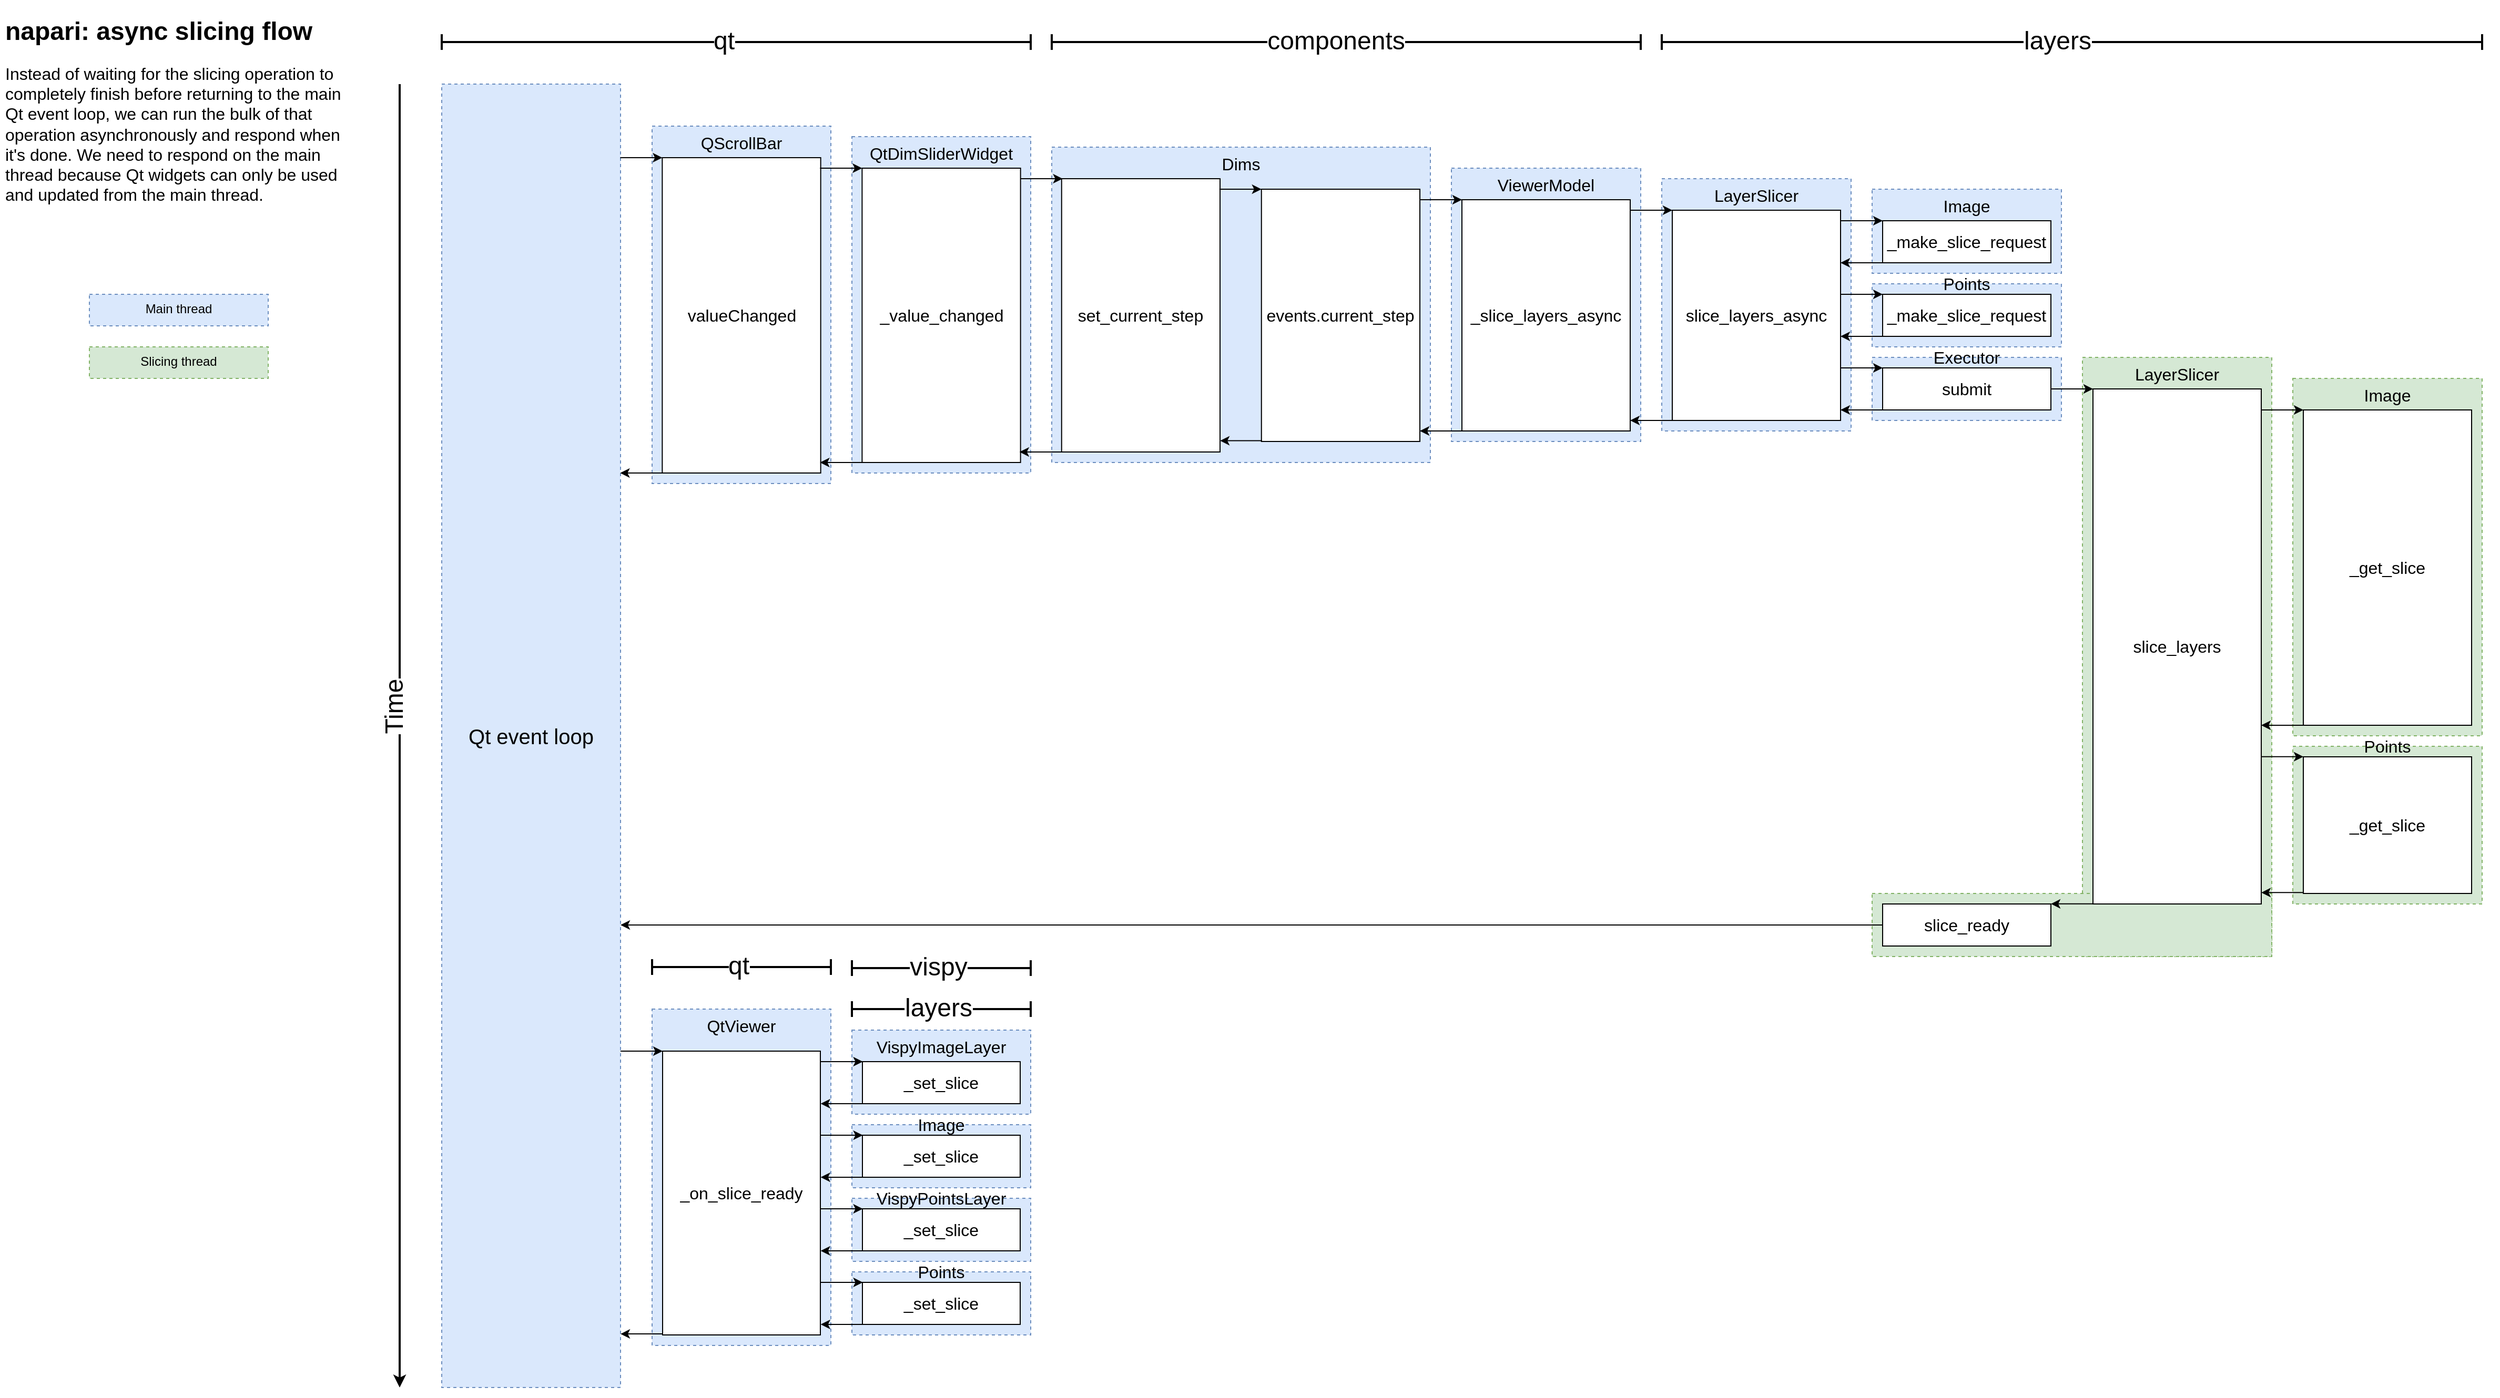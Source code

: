 <mxfile version="20.0.4" type="github">
  <diagram id="Yj_vzEqTpsTSU6RkFpzm" name="Page-1">
    <mxGraphModel dx="2852" dy="1602" grid="1" gridSize="10" guides="1" tooltips="1" connect="1" arrows="1" fold="1" page="1" pageScale="1" pageWidth="850" pageHeight="1100" math="0" shadow="0">
      <root>
        <mxCell id="0" />
        <mxCell id="1" parent="0" />
        <mxCell id="ODCxSDIAOIF_QO2Thnrf-43" value="VispyPointsLayer" style="rounded=0;whiteSpace=wrap;html=1;verticalAlign=top;align=center;spacingLeft=0;spacingTop=-16;dashed=1;fillColor=#dae8fc;strokeColor=#6c8ebf;fontSize=16;horizontal=1;" parent="1" vertex="1">
          <mxGeometry x="820" y="1140" width="170" height="60" as="geometry" />
        </mxCell>
        <mxCell id="ODCxSDIAOIF_QO2Thnrf-13" value="LayerSlicer" style="rounded=0;whiteSpace=wrap;html=1;verticalAlign=top;align=center;spacingLeft=0;spacingTop=0;dashed=1;fillColor=#d5e8d4;strokeColor=#82b366;fontSize=16;" parent="1" vertex="1">
          <mxGeometry x="1990" y="340" width="180" height="570" as="geometry" />
        </mxCell>
        <mxCell id="WacXzg7qdyJpNJZn4_8L-21" value="" style="rounded=0;whiteSpace=wrap;html=1;verticalAlign=top;align=center;spacingLeft=0;spacingTop=0;dashed=1;fillColor=#d5e8d4;strokeColor=#82b366;fontSize=16;borderRight=none;" vertex="1" parent="1">
          <mxGeometry x="1790" y="850" width="380" height="60" as="geometry" />
        </mxCell>
        <mxCell id="ODCxSDIAOIF_QO2Thnrf-40" value="VispyImageLayer" style="rounded=0;whiteSpace=wrap;html=1;verticalAlign=top;align=center;spacingLeft=0;spacingTop=0;dashed=1;fillColor=#dae8fc;strokeColor=#6c8ebf;fontSize=16;horizontal=1;" parent="1" vertex="1">
          <mxGeometry x="820" y="980" width="170" height="80" as="geometry" />
        </mxCell>
        <mxCell id="ODCxSDIAOIF_QO2Thnrf-18" value="Points" style="rounded=0;whiteSpace=wrap;html=1;verticalAlign=top;align=center;spacingLeft=0;spacingTop=-16;dashed=1;fillColor=#d5e8d4;horizontal=1;strokeColor=#82b366;fontSize=16;" parent="1" vertex="1">
          <mxGeometry x="2190" y="710" width="180" height="150" as="geometry" />
        </mxCell>
        <mxCell id="ODCxSDIAOIF_QO2Thnrf-16" value="Image" style="rounded=0;whiteSpace=wrap;html=1;verticalAlign=top;align=center;spacingLeft=0;spacingTop=0;dashed=1;fillColor=#d5e8d4;horizontal=1;strokeColor=#82b366;fontSize=16;" parent="1" vertex="1">
          <mxGeometry x="2190" y="360" width="180" height="340" as="geometry" />
        </mxCell>
        <mxCell id="ODCxSDIAOIF_QO2Thnrf-6" value="Points" style="rounded=0;whiteSpace=wrap;html=1;verticalAlign=top;align=center;spacingLeft=0;spacingTop=-16;dashed=1;fillColor=#dae8fc;horizontal=1;strokeColor=#6c8ebf;fontSize=16;" parent="1" vertex="1">
          <mxGeometry x="1790" y="270" width="180" height="60" as="geometry" />
        </mxCell>
        <mxCell id="ODCxSDIAOIF_QO2Thnrf-4" value="Image" style="rounded=0;whiteSpace=wrap;html=1;verticalAlign=top;align=center;spacingLeft=0;spacingTop=0;dashed=1;fillColor=#dae8fc;horizontal=1;strokeColor=#6c8ebf;fontSize=16;" parent="1" vertex="1">
          <mxGeometry x="1790" y="180" width="180" height="80" as="geometry" />
        </mxCell>
        <mxCell id="ODCxSDIAOIF_QO2Thnrf-2" value="LayerSlicer" style="rounded=0;whiteSpace=wrap;html=1;verticalAlign=top;align=center;spacingLeft=0;spacingTop=0;dashed=1;fillColor=#dae8fc;strokeColor=#6c8ebf;fontSize=16;" parent="1" vertex="1">
          <mxGeometry x="1590" y="170" width="180" height="240" as="geometry" />
        </mxCell>
        <mxCell id="6yyRVk2ILkX0JGuf4gln-4" value="ViewerModel" style="rounded=0;whiteSpace=wrap;html=1;verticalAlign=top;align=center;spacingLeft=0;spacingTop=0;dashed=1;fillColor=#dae8fc;strokeColor=#6c8ebf;fontSize=16;" parent="1" vertex="1">
          <mxGeometry x="1390" y="160" width="180" height="260" as="geometry" />
        </mxCell>
        <mxCell id="6yyRVk2ILkX0JGuf4gln-6" value="_slice_layers_async" style="rounded=0;whiteSpace=wrap;html=1;fontSize=16;" parent="1" vertex="1">
          <mxGeometry x="1400" y="190" width="160" height="220" as="geometry" />
        </mxCell>
        <mxCell id="6yyRVk2ILkX0JGuf4gln-2" value="Dims" style="rounded=0;whiteSpace=wrap;html=1;verticalAlign=top;align=center;spacingLeft=0;spacingTop=0;dashed=1;fillColor=#dae8fc;strokeColor=#6c8ebf;fontSize=16;" parent="1" vertex="1">
          <mxGeometry x="1010" y="140" width="360" height="300" as="geometry" />
        </mxCell>
        <mxCell id="6yyRVk2ILkX0JGuf4gln-3" value="events.current_step" style="rounded=0;whiteSpace=wrap;html=1;fontSize=16;" parent="1" vertex="1">
          <mxGeometry x="1209.38" y="180" width="150.63" height="240" as="geometry" />
        </mxCell>
        <mxCell id="6yyRVk2ILkX0JGuf4gln-46" value="QtDimSliderWidget" style="rounded=0;whiteSpace=wrap;html=1;verticalAlign=top;align=center;spacingLeft=0;spacingTop=0;dashed=1;fillColor=#dae8fc;strokeColor=#6c8ebf;fontSize=16;" parent="1" vertex="1">
          <mxGeometry x="820" y="130" width="170" height="320" as="geometry" />
        </mxCell>
        <mxCell id="6yyRVk2ILkX0JGuf4gln-47" value="_value_changed" style="rounded=0;whiteSpace=wrap;html=1;fontSize=16;" parent="1" vertex="1">
          <mxGeometry x="829.69" y="160" width="150.63" height="280" as="geometry" />
        </mxCell>
        <mxCell id="6yyRVk2ILkX0JGuf4gln-48" value="QScrollBar" style="rounded=0;whiteSpace=wrap;html=1;verticalAlign=top;align=center;spacingLeft=0;spacingTop=0;dashed=1;fillColor=#dae8fc;strokeColor=#6c8ebf;fontSize=16;" parent="1" vertex="1">
          <mxGeometry x="630" y="120" width="170" height="340" as="geometry" />
        </mxCell>
        <mxCell id="6yyRVk2ILkX0JGuf4gln-49" value="valueChanged" style="rounded=0;whiteSpace=wrap;html=1;fontSize=16;" parent="1" vertex="1">
          <mxGeometry x="639.69" y="150" width="150.63" height="300" as="geometry" />
        </mxCell>
        <mxCell id="6yyRVk2ILkX0JGuf4gln-50" value="set_current_step" style="rounded=0;whiteSpace=wrap;html=1;fontSize=16;" parent="1" vertex="1">
          <mxGeometry x="1019.38" y="170" width="150.63" height="260" as="geometry" />
        </mxCell>
        <mxCell id="6yyRVk2ILkX0JGuf4gln-52" value="" style="endArrow=classic;html=1;rounded=0;fontSize=16;" parent="1" edge="1">
          <mxGeometry width="50" height="50" relative="1" as="geometry">
            <mxPoint x="789.69" y="160" as="sourcePoint" />
            <mxPoint x="829.69" y="160" as="targetPoint" />
          </mxGeometry>
        </mxCell>
        <mxCell id="6yyRVk2ILkX0JGuf4gln-53" value="" style="endArrow=classic;html=1;rounded=0;fontSize=16;" parent="1" edge="1">
          <mxGeometry width="50" height="50" relative="1" as="geometry">
            <mxPoint x="980.32" y="170" as="sourcePoint" />
            <mxPoint x="1020.32" y="170" as="targetPoint" />
          </mxGeometry>
        </mxCell>
        <mxCell id="6yyRVk2ILkX0JGuf4gln-54" value="" style="endArrow=classic;html=1;rounded=0;fontSize=16;" parent="1" edge="1">
          <mxGeometry width="50" height="50" relative="1" as="geometry">
            <mxPoint x="1169.38" y="180" as="sourcePoint" />
            <mxPoint x="1209.38" y="180" as="targetPoint" />
          </mxGeometry>
        </mxCell>
        <mxCell id="6yyRVk2ILkX0JGuf4gln-55" value="" style="endArrow=classic;html=1;rounded=0;fontSize=16;" parent="1" edge="1">
          <mxGeometry width="50" height="50" relative="1" as="geometry">
            <mxPoint x="1360.0" y="190" as="sourcePoint" />
            <mxPoint x="1400.0" y="190" as="targetPoint" />
          </mxGeometry>
        </mxCell>
        <mxCell id="6yyRVk2ILkX0JGuf4gln-56" value="" style="endArrow=classic;html=1;rounded=0;fontSize=16;" parent="1" edge="1">
          <mxGeometry width="50" height="50" relative="1" as="geometry">
            <mxPoint x="1560" y="200" as="sourcePoint" />
            <mxPoint x="1600" y="200" as="targetPoint" />
          </mxGeometry>
        </mxCell>
        <mxCell id="6yyRVk2ILkX0JGuf4gln-69" value="" style="endArrow=classic;html=1;rounded=0;fontSize=16;" parent="1" edge="1">
          <mxGeometry width="50" height="50" relative="1" as="geometry">
            <mxPoint x="1400.01" y="410.0" as="sourcePoint" />
            <mxPoint x="1360.01" y="410.0" as="targetPoint" />
          </mxGeometry>
        </mxCell>
        <mxCell id="6yyRVk2ILkX0JGuf4gln-70" value="" style="endArrow=classic;html=1;rounded=0;fontSize=16;" parent="1" edge="1">
          <mxGeometry width="50" height="50" relative="1" as="geometry">
            <mxPoint x="1210.01" y="419.31" as="sourcePoint" />
            <mxPoint x="1170.01" y="419.31" as="targetPoint" />
          </mxGeometry>
        </mxCell>
        <mxCell id="6yyRVk2ILkX0JGuf4gln-71" value="" style="endArrow=classic;html=1;rounded=0;fontSize=16;" parent="1" edge="1">
          <mxGeometry width="50" height="50" relative="1" as="geometry">
            <mxPoint x="1019.38" y="430.0" as="sourcePoint" />
            <mxPoint x="979.38" y="430.0" as="targetPoint" />
          </mxGeometry>
        </mxCell>
        <mxCell id="6yyRVk2ILkX0JGuf4gln-72" value="" style="endArrow=classic;html=1;rounded=0;fontSize=16;" parent="1" edge="1">
          <mxGeometry width="50" height="50" relative="1" as="geometry">
            <mxPoint x="829.69" y="440.0" as="sourcePoint" />
            <mxPoint x="789.69" y="440.0" as="targetPoint" />
          </mxGeometry>
        </mxCell>
        <mxCell id="6yyRVk2ILkX0JGuf4gln-102" value="&lt;h1&gt;napari: async slicing flow&amp;nbsp;&lt;/h1&gt;&lt;p&gt;&lt;font style=&quot;font-size: 16px;&quot;&gt;Instead of waiting for the slicing operation to completely finish before returning to the main Qt event loop, we can run the bulk of that operation asynchronously and respond when it&#39;s done. We need to respond on the main thread because Qt widgets can only be used and updated from the main thread.&amp;nbsp;&lt;/font&gt;&lt;/p&gt;" style="text;html=1;strokeColor=none;fillColor=none;spacing=5;spacingTop=-20;whiteSpace=wrap;overflow=hidden;rounded=0;dashed=1;dashPattern=1 1;" parent="1" vertex="1">
          <mxGeometry x="10" y="10" width="340" height="260" as="geometry" />
        </mxCell>
        <mxCell id="ODCxSDIAOIF_QO2Thnrf-1" value="slice_layers_async" style="rounded=0;whiteSpace=wrap;html=1;fontSize=16;" parent="1" vertex="1">
          <mxGeometry x="1600" y="200" width="160" height="200" as="geometry" />
        </mxCell>
        <mxCell id="ODCxSDIAOIF_QO2Thnrf-5" value="_make_slice_request" style="rounded=0;whiteSpace=wrap;html=1;fontSize=16;" parent="1" vertex="1">
          <mxGeometry x="1800" y="210" width="160" height="40" as="geometry" />
        </mxCell>
        <mxCell id="ODCxSDIAOIF_QO2Thnrf-8" value="Executor" style="rounded=0;whiteSpace=wrap;html=1;verticalAlign=top;align=center;spacingLeft=0;spacingTop=-16;dashed=1;fillColor=#dae8fc;horizontal=1;strokeColor=#6c8ebf;fontSize=16;" parent="1" vertex="1">
          <mxGeometry x="1790" y="340" width="180" height="60" as="geometry" />
        </mxCell>
        <mxCell id="ODCxSDIAOIF_QO2Thnrf-9" value="submit" style="rounded=0;whiteSpace=wrap;html=1;fontSize=16;" parent="1" vertex="1">
          <mxGeometry x="1800" y="350" width="160" height="40" as="geometry" />
        </mxCell>
        <mxCell id="ODCxSDIAOIF_QO2Thnrf-10" value="" style="endArrow=classic;html=1;rounded=0;fontSize=16;" parent="1" edge="1">
          <mxGeometry width="50" height="50" relative="1" as="geometry">
            <mxPoint x="1800" y="390.0" as="sourcePoint" />
            <mxPoint x="1760" y="390.0" as="targetPoint" />
          </mxGeometry>
        </mxCell>
        <mxCell id="ODCxSDIAOIF_QO2Thnrf-11" value="" style="endArrow=classic;html=1;rounded=0;fontSize=16;" parent="1" edge="1">
          <mxGeometry width="50" height="50" relative="1" as="geometry">
            <mxPoint x="1760" y="350.0" as="sourcePoint" />
            <mxPoint x="1800" y="350.0" as="targetPoint" />
          </mxGeometry>
        </mxCell>
        <mxCell id="ODCxSDIAOIF_QO2Thnrf-12" value="slice_layers" style="rounded=0;whiteSpace=wrap;html=1;fontSize=16;" parent="1" vertex="1">
          <mxGeometry x="2000" y="370" width="160" height="490" as="geometry" />
        </mxCell>
        <mxCell id="ODCxSDIAOIF_QO2Thnrf-15" value="_get_slice" style="rounded=0;whiteSpace=wrap;html=1;fontSize=16;" parent="1" vertex="1">
          <mxGeometry x="2200" y="390" width="160" height="300" as="geometry" />
        </mxCell>
        <mxCell id="ODCxSDIAOIF_QO2Thnrf-17" value="_get_slice" style="rounded=0;whiteSpace=wrap;html=1;fontSize=16;" parent="1" vertex="1">
          <mxGeometry x="2200" y="720" width="160" height="130" as="geometry" />
        </mxCell>
        <mxCell id="ODCxSDIAOIF_QO2Thnrf-19" value="" style="endArrow=classic;html=1;rounded=0;fontSize=16;" parent="1" edge="1">
          <mxGeometry width="50" height="50" relative="1" as="geometry">
            <mxPoint x="2160" y="390" as="sourcePoint" />
            <mxPoint x="2200" y="390" as="targetPoint" />
          </mxGeometry>
        </mxCell>
        <mxCell id="ODCxSDIAOIF_QO2Thnrf-20" value="" style="endArrow=classic;html=1;rounded=0;fontSize=16;" parent="1" edge="1">
          <mxGeometry width="50" height="50" relative="1" as="geometry">
            <mxPoint x="1600" y="400.0" as="sourcePoint" />
            <mxPoint x="1560" y="400.0" as="targetPoint" />
          </mxGeometry>
        </mxCell>
        <mxCell id="ODCxSDIAOIF_QO2Thnrf-21" value="" style="endArrow=classic;html=1;rounded=0;fontSize=16;" parent="1" edge="1">
          <mxGeometry width="50" height="50" relative="1" as="geometry">
            <mxPoint x="2160" y="719.93" as="sourcePoint" />
            <mxPoint x="2200" y="719.93" as="targetPoint" />
          </mxGeometry>
        </mxCell>
        <mxCell id="ODCxSDIAOIF_QO2Thnrf-22" value="" style="endArrow=classic;html=1;rounded=0;fontSize=16;" parent="1" edge="1">
          <mxGeometry width="50" height="50" relative="1" as="geometry">
            <mxPoint x="2200" y="849.17" as="sourcePoint" />
            <mxPoint x="2160" y="849.17" as="targetPoint" />
          </mxGeometry>
        </mxCell>
        <mxCell id="ODCxSDIAOIF_QO2Thnrf-24" value="" style="endArrow=classic;html=1;rounded=0;fontSize=16;" parent="1" edge="1">
          <mxGeometry width="50" height="50" relative="1" as="geometry">
            <mxPoint x="2200" y="690.0" as="sourcePoint" />
            <mxPoint x="2160" y="690.0" as="targetPoint" />
          </mxGeometry>
        </mxCell>
        <mxCell id="ODCxSDIAOIF_QO2Thnrf-25" value="QtViewer" style="rounded=0;whiteSpace=wrap;html=1;verticalAlign=top;align=center;spacingLeft=0;spacingTop=0;dashed=1;fillColor=#dae8fc;strokeColor=#6c8ebf;fontSize=16;" parent="1" vertex="1">
          <mxGeometry x="630" y="960" width="170" height="320" as="geometry" />
        </mxCell>
        <mxCell id="ODCxSDIAOIF_QO2Thnrf-26" value="_on_slice_ready" style="rounded=0;whiteSpace=wrap;html=1;fontSize=16;" parent="1" vertex="1">
          <mxGeometry x="640" y="1000" width="150" height="270" as="geometry" />
        </mxCell>
        <mxCell id="ODCxSDIAOIF_QO2Thnrf-31" value="slice_ready" style="rounded=0;whiteSpace=wrap;html=1;fontSize=16;" parent="1" vertex="1">
          <mxGeometry x="1800" y="860" width="160" height="40" as="geometry" />
        </mxCell>
        <mxCell id="ODCxSDIAOIF_QO2Thnrf-39" value="_set_slice" style="rounded=0;whiteSpace=wrap;html=1;fontSize=16;" parent="1" vertex="1">
          <mxGeometry x="830" y="1010" width="150" height="40" as="geometry" />
        </mxCell>
        <mxCell id="ODCxSDIAOIF_QO2Thnrf-41" value="" style="endArrow=classic;html=1;rounded=0;fontSize=16;" parent="1" edge="1">
          <mxGeometry width="50" height="50" relative="1" as="geometry">
            <mxPoint x="830.32" y="1050.0" as="sourcePoint" />
            <mxPoint x="790.32" y="1050.0" as="targetPoint" />
          </mxGeometry>
        </mxCell>
        <mxCell id="ODCxSDIAOIF_QO2Thnrf-42" value="" style="endArrow=classic;html=1;rounded=0;fontSize=16;" parent="1" edge="1">
          <mxGeometry width="50" height="50" relative="1" as="geometry">
            <mxPoint x="790.32" y="1010" as="sourcePoint" />
            <mxPoint x="830.32" y="1010" as="targetPoint" />
          </mxGeometry>
        </mxCell>
        <mxCell id="ODCxSDIAOIF_QO2Thnrf-44" value="_set_slice" style="rounded=0;whiteSpace=wrap;html=1;fontSize=16;" parent="1" vertex="1">
          <mxGeometry x="830" y="1150" width="150" height="40" as="geometry" />
        </mxCell>
        <mxCell id="ODCxSDIAOIF_QO2Thnrf-45" value="" style="endArrow=classic;html=1;rounded=0;fontSize=16;" parent="1" edge="1">
          <mxGeometry width="50" height="50" relative="1" as="geometry">
            <mxPoint x="830.32" y="1190.0" as="sourcePoint" />
            <mxPoint x="790.32" y="1190.0" as="targetPoint" />
          </mxGeometry>
        </mxCell>
        <mxCell id="ODCxSDIAOIF_QO2Thnrf-46" value="" style="endArrow=classic;html=1;rounded=0;fontSize=16;" parent="1" edge="1">
          <mxGeometry width="50" height="50" relative="1" as="geometry">
            <mxPoint x="790.32" y="1150" as="sourcePoint" />
            <mxPoint x="830.32" y="1150" as="targetPoint" />
          </mxGeometry>
        </mxCell>
        <mxCell id="ODCxSDIAOIF_QO2Thnrf-47" value="Main thread" style="rounded=0;whiteSpace=wrap;html=1;verticalAlign=top;align=center;spacingLeft=0;spacingTop=0;dashed=1;fillColor=#dae8fc;strokeColor=#6c8ebf;" parent="1" vertex="1">
          <mxGeometry x="95" y="280" width="170" height="30" as="geometry" />
        </mxCell>
        <mxCell id="ODCxSDIAOIF_QO2Thnrf-48" value="Slicing thread" style="rounded=0;whiteSpace=wrap;html=1;verticalAlign=top;align=center;spacingLeft=0;spacingTop=0;dashed=1;fillColor=#d5e8d4;strokeColor=#82b366;" parent="1" vertex="1">
          <mxGeometry x="95" y="330" width="170" height="30" as="geometry" />
        </mxCell>
        <mxCell id="WacXzg7qdyJpNJZn4_8L-5" value="_make_slice_request" style="rounded=0;whiteSpace=wrap;html=1;fontSize=16;" vertex="1" parent="1">
          <mxGeometry x="1800" y="280" width="160" height="40" as="geometry" />
        </mxCell>
        <mxCell id="WacXzg7qdyJpNJZn4_8L-6" value="" style="endArrow=classic;html=1;rounded=0;fontSize=16;" edge="1" parent="1">
          <mxGeometry width="50" height="50" relative="1" as="geometry">
            <mxPoint x="1760" y="210" as="sourcePoint" />
            <mxPoint x="1800" y="210" as="targetPoint" />
          </mxGeometry>
        </mxCell>
        <mxCell id="WacXzg7qdyJpNJZn4_8L-7" value="" style="endArrow=classic;html=1;rounded=0;fontSize=16;" edge="1" parent="1">
          <mxGeometry width="50" height="50" relative="1" as="geometry">
            <mxPoint x="1800" y="250.0" as="sourcePoint" />
            <mxPoint x="1760" y="250.0" as="targetPoint" />
          </mxGeometry>
        </mxCell>
        <mxCell id="WacXzg7qdyJpNJZn4_8L-8" value="" style="endArrow=classic;html=1;rounded=0;fontSize=16;" edge="1" parent="1">
          <mxGeometry width="50" height="50" relative="1" as="geometry">
            <mxPoint x="1760" y="280" as="sourcePoint" />
            <mxPoint x="1800" y="280" as="targetPoint" />
          </mxGeometry>
        </mxCell>
        <mxCell id="WacXzg7qdyJpNJZn4_8L-9" value="" style="endArrow=classic;html=1;rounded=0;fontSize=16;" edge="1" parent="1">
          <mxGeometry width="50" height="50" relative="1" as="geometry">
            <mxPoint x="1800" y="320.0" as="sourcePoint" />
            <mxPoint x="1760" y="320.0" as="targetPoint" />
          </mxGeometry>
        </mxCell>
        <mxCell id="WacXzg7qdyJpNJZn4_8L-10" value="" style="endArrow=classic;html=1;rounded=0;fontSize=16;strokeWidth=2;" edge="1" parent="1">
          <mxGeometry width="50" height="50" relative="1" as="geometry">
            <mxPoint x="390" y="80" as="sourcePoint" />
            <mxPoint x="390" y="1320" as="targetPoint" />
          </mxGeometry>
        </mxCell>
        <mxCell id="WacXzg7qdyJpNJZn4_8L-11" value="Time" style="edgeLabel;html=1;align=center;verticalAlign=middle;resizable=0;points=[];fontSize=24;horizontal=0;" vertex="1" connectable="0" parent="WacXzg7qdyJpNJZn4_8L-10">
          <mxGeometry x="-0.044" y="-5" relative="1" as="geometry">
            <mxPoint as="offset" />
          </mxGeometry>
        </mxCell>
        <mxCell id="WacXzg7qdyJpNJZn4_8L-12" value="Qt event loop" style="rounded=0;whiteSpace=wrap;html=1;verticalAlign=middle;align=center;spacingLeft=0;spacingTop=0;dashed=1;fillColor=#dae8fc;strokeColor=#6c8ebf;fontSize=20;horizontal=1;" vertex="1" parent="1">
          <mxGeometry x="430" y="80" width="170" height="1240" as="geometry" />
        </mxCell>
        <mxCell id="WacXzg7qdyJpNJZn4_8L-14" value="" style="endArrow=classic;html=1;rounded=0;fontSize=16;" edge="1" parent="1">
          <mxGeometry width="50" height="50" relative="1" as="geometry">
            <mxPoint x="639.69" y="450.0" as="sourcePoint" />
            <mxPoint x="599.69" y="450.0" as="targetPoint" />
          </mxGeometry>
        </mxCell>
        <mxCell id="WacXzg7qdyJpNJZn4_8L-15" value="" style="endArrow=classic;html=1;rounded=0;fontSize=16;" edge="1" parent="1">
          <mxGeometry width="50" height="50" relative="1" as="geometry">
            <mxPoint x="599.69" y="150" as="sourcePoint" />
            <mxPoint x="639.69" y="150" as="targetPoint" />
          </mxGeometry>
        </mxCell>
        <mxCell id="WacXzg7qdyJpNJZn4_8L-16" value="" style="endArrow=classic;html=1;rounded=0;fontSize=16;" edge="1" parent="1">
          <mxGeometry width="50" height="50" relative="1" as="geometry">
            <mxPoint x="1800" y="880" as="sourcePoint" />
            <mxPoint x="600" y="880" as="targetPoint" />
          </mxGeometry>
        </mxCell>
        <mxCell id="WacXzg7qdyJpNJZn4_8L-17" value="" style="endArrow=classic;html=1;rounded=0;fontSize=16;" edge="1" parent="1">
          <mxGeometry width="50" height="50" relative="1" as="geometry">
            <mxPoint x="600" y="1000" as="sourcePoint" />
            <mxPoint x="640" y="1000" as="targetPoint" />
          </mxGeometry>
        </mxCell>
        <mxCell id="WacXzg7qdyJpNJZn4_8L-18" value="" style="endArrow=classic;html=1;rounded=0;fontSize=16;" edge="1" parent="1">
          <mxGeometry width="50" height="50" relative="1" as="geometry">
            <mxPoint x="640.0" y="1269.05" as="sourcePoint" />
            <mxPoint x="600.0" y="1269.05" as="targetPoint" />
          </mxGeometry>
        </mxCell>
        <mxCell id="WacXzg7qdyJpNJZn4_8L-20" value="" style="endArrow=classic;html=1;rounded=0;fontSize=16;" edge="1" parent="1">
          <mxGeometry width="50" height="50" relative="1" as="geometry">
            <mxPoint x="1960.0" y="370" as="sourcePoint" />
            <mxPoint x="2000" y="370" as="targetPoint" />
          </mxGeometry>
        </mxCell>
        <mxCell id="WacXzg7qdyJpNJZn4_8L-23" value="" style="endArrow=classic;html=1;rounded=0;fontSize=16;" edge="1" parent="1">
          <mxGeometry width="50" height="50" relative="1" as="geometry">
            <mxPoint x="2000" y="859.92" as="sourcePoint" />
            <mxPoint x="1960" y="859.92" as="targetPoint" />
          </mxGeometry>
        </mxCell>
        <mxCell id="WacXzg7qdyJpNJZn4_8L-24" value="Image" style="rounded=0;whiteSpace=wrap;html=1;verticalAlign=top;align=center;spacingLeft=0;spacingTop=-16;dashed=1;fillColor=#dae8fc;strokeColor=#6c8ebf;fontSize=16;horizontal=1;" vertex="1" parent="1">
          <mxGeometry x="820" y="1070" width="170" height="60" as="geometry" />
        </mxCell>
        <mxCell id="WacXzg7qdyJpNJZn4_8L-25" value="_set_slice" style="rounded=0;whiteSpace=wrap;html=1;fontSize=16;" vertex="1" parent="1">
          <mxGeometry x="830" y="1080" width="150" height="40" as="geometry" />
        </mxCell>
        <mxCell id="WacXzg7qdyJpNJZn4_8L-26" value="" style="endArrow=classic;html=1;rounded=0;fontSize=16;" edge="1" parent="1">
          <mxGeometry width="50" height="50" relative="1" as="geometry">
            <mxPoint x="830.32" y="1120.0" as="sourcePoint" />
            <mxPoint x="790.32" y="1120.0" as="targetPoint" />
          </mxGeometry>
        </mxCell>
        <mxCell id="WacXzg7qdyJpNJZn4_8L-27" value="" style="endArrow=classic;html=1;rounded=0;fontSize=16;" edge="1" parent="1">
          <mxGeometry width="50" height="50" relative="1" as="geometry">
            <mxPoint x="790.32" y="1080" as="sourcePoint" />
            <mxPoint x="830.32" y="1080" as="targetPoint" />
          </mxGeometry>
        </mxCell>
        <mxCell id="WacXzg7qdyJpNJZn4_8L-28" value="Points" style="rounded=0;whiteSpace=wrap;html=1;verticalAlign=top;align=center;spacingLeft=0;spacingTop=-16;dashed=1;fillColor=#dae8fc;strokeColor=#6c8ebf;fontSize=16;horizontal=1;" vertex="1" parent="1">
          <mxGeometry x="820" y="1210" width="170" height="60" as="geometry" />
        </mxCell>
        <mxCell id="WacXzg7qdyJpNJZn4_8L-29" value="_set_slice" style="rounded=0;whiteSpace=wrap;html=1;fontSize=16;" vertex="1" parent="1">
          <mxGeometry x="830" y="1220" width="150" height="40" as="geometry" />
        </mxCell>
        <mxCell id="WacXzg7qdyJpNJZn4_8L-30" value="" style="endArrow=classic;html=1;rounded=0;fontSize=16;" edge="1" parent="1">
          <mxGeometry width="50" height="50" relative="1" as="geometry">
            <mxPoint x="830.32" y="1260.0" as="sourcePoint" />
            <mxPoint x="790.32" y="1260.0" as="targetPoint" />
          </mxGeometry>
        </mxCell>
        <mxCell id="WacXzg7qdyJpNJZn4_8L-31" value="" style="endArrow=classic;html=1;rounded=0;fontSize=16;" edge="1" parent="1">
          <mxGeometry width="50" height="50" relative="1" as="geometry">
            <mxPoint x="790.32" y="1220" as="sourcePoint" />
            <mxPoint x="830.32" y="1220" as="targetPoint" />
          </mxGeometry>
        </mxCell>
        <mxCell id="WacXzg7qdyJpNJZn4_8L-41" value="" style="endArrow=baseDash;html=1;rounded=0;fontSize=24;strokeWidth=2;endFill=0;startArrow=baseDash;startFill=0;endSize=12;startSize=12;" edge="1" parent="1">
          <mxGeometry width="50" height="50" relative="1" as="geometry">
            <mxPoint x="430" y="40" as="sourcePoint" />
            <mxPoint x="990" y="40" as="targetPoint" />
          </mxGeometry>
        </mxCell>
        <mxCell id="WacXzg7qdyJpNJZn4_8L-42" value="qt" style="edgeLabel;html=1;align=center;verticalAlign=middle;resizable=0;points=[];fontSize=24;" vertex="1" connectable="0" parent="WacXzg7qdyJpNJZn4_8L-41">
          <mxGeometry x="-0.043" y="1" relative="1" as="geometry">
            <mxPoint as="offset" />
          </mxGeometry>
        </mxCell>
        <mxCell id="WacXzg7qdyJpNJZn4_8L-43" value="" style="endArrow=baseDash;html=1;rounded=0;fontSize=24;strokeWidth=2;endFill=0;startArrow=baseDash;startFill=0;endSize=12;startSize=12;" edge="1" parent="1">
          <mxGeometry width="50" height="50" relative="1" as="geometry">
            <mxPoint x="1010" y="40" as="sourcePoint" />
            <mxPoint x="1570" y="40" as="targetPoint" />
          </mxGeometry>
        </mxCell>
        <mxCell id="WacXzg7qdyJpNJZn4_8L-44" value="components" style="edgeLabel;html=1;align=center;verticalAlign=middle;resizable=0;points=[];fontSize=24;" vertex="1" connectable="0" parent="WacXzg7qdyJpNJZn4_8L-43">
          <mxGeometry x="-0.036" y="1" relative="1" as="geometry">
            <mxPoint as="offset" />
          </mxGeometry>
        </mxCell>
        <mxCell id="WacXzg7qdyJpNJZn4_8L-45" value="" style="endArrow=baseDash;html=1;rounded=0;fontSize=24;strokeWidth=2;endFill=0;startArrow=baseDash;startFill=0;endSize=12;startSize=12;" edge="1" parent="1">
          <mxGeometry width="50" height="50" relative="1" as="geometry">
            <mxPoint x="1590" y="40" as="sourcePoint" />
            <mxPoint x="2370" y="40" as="targetPoint" />
          </mxGeometry>
        </mxCell>
        <mxCell id="WacXzg7qdyJpNJZn4_8L-46" value="layers" style="edgeLabel;html=1;align=center;verticalAlign=middle;resizable=0;points=[];fontSize=24;" vertex="1" connectable="0" parent="WacXzg7qdyJpNJZn4_8L-45">
          <mxGeometry x="-0.036" y="1" relative="1" as="geometry">
            <mxPoint as="offset" />
          </mxGeometry>
        </mxCell>
        <mxCell id="WacXzg7qdyJpNJZn4_8L-47" value="" style="endArrow=baseDash;html=1;rounded=0;fontSize=24;strokeWidth=2;endFill=0;startArrow=baseDash;startFill=0;endSize=12;startSize=12;" edge="1" parent="1">
          <mxGeometry width="50" height="50" relative="1" as="geometry">
            <mxPoint x="820" y="921" as="sourcePoint" />
            <mxPoint x="990" y="921" as="targetPoint" />
          </mxGeometry>
        </mxCell>
        <mxCell id="WacXzg7qdyJpNJZn4_8L-48" value="vispy" style="edgeLabel;html=1;align=center;verticalAlign=middle;resizable=0;points=[];fontSize=24;" vertex="1" connectable="0" parent="WacXzg7qdyJpNJZn4_8L-47">
          <mxGeometry x="-0.036" y="1" relative="1" as="geometry">
            <mxPoint as="offset" />
          </mxGeometry>
        </mxCell>
        <mxCell id="WacXzg7qdyJpNJZn4_8L-49" value="" style="endArrow=baseDash;html=1;rounded=0;fontSize=24;strokeWidth=2;endFill=0;startArrow=baseDash;startFill=0;endSize=12;startSize=12;" edge="1" parent="1">
          <mxGeometry width="50" height="50" relative="1" as="geometry">
            <mxPoint x="820" y="960" as="sourcePoint" />
            <mxPoint x="990" y="960" as="targetPoint" />
          </mxGeometry>
        </mxCell>
        <mxCell id="WacXzg7qdyJpNJZn4_8L-50" value="layers" style="edgeLabel;html=1;align=center;verticalAlign=middle;resizable=0;points=[];fontSize=24;" vertex="1" connectable="0" parent="WacXzg7qdyJpNJZn4_8L-49">
          <mxGeometry x="-0.036" y="1" relative="1" as="geometry">
            <mxPoint as="offset" />
          </mxGeometry>
        </mxCell>
        <mxCell id="WacXzg7qdyJpNJZn4_8L-51" value="" style="endArrow=baseDash;html=1;rounded=0;fontSize=24;strokeWidth=2;endFill=0;startArrow=baseDash;startFill=0;endSize=12;startSize=12;" edge="1" parent="1">
          <mxGeometry width="50" height="50" relative="1" as="geometry">
            <mxPoint x="630" y="920" as="sourcePoint" />
            <mxPoint x="800" y="920" as="targetPoint" />
          </mxGeometry>
        </mxCell>
        <mxCell id="WacXzg7qdyJpNJZn4_8L-52" value="qt" style="edgeLabel;html=1;align=center;verticalAlign=middle;resizable=0;points=[];fontSize=24;" vertex="1" connectable="0" parent="WacXzg7qdyJpNJZn4_8L-51">
          <mxGeometry x="-0.036" y="1" relative="1" as="geometry">
            <mxPoint as="offset" />
          </mxGeometry>
        </mxCell>
      </root>
    </mxGraphModel>
  </diagram>
</mxfile>

